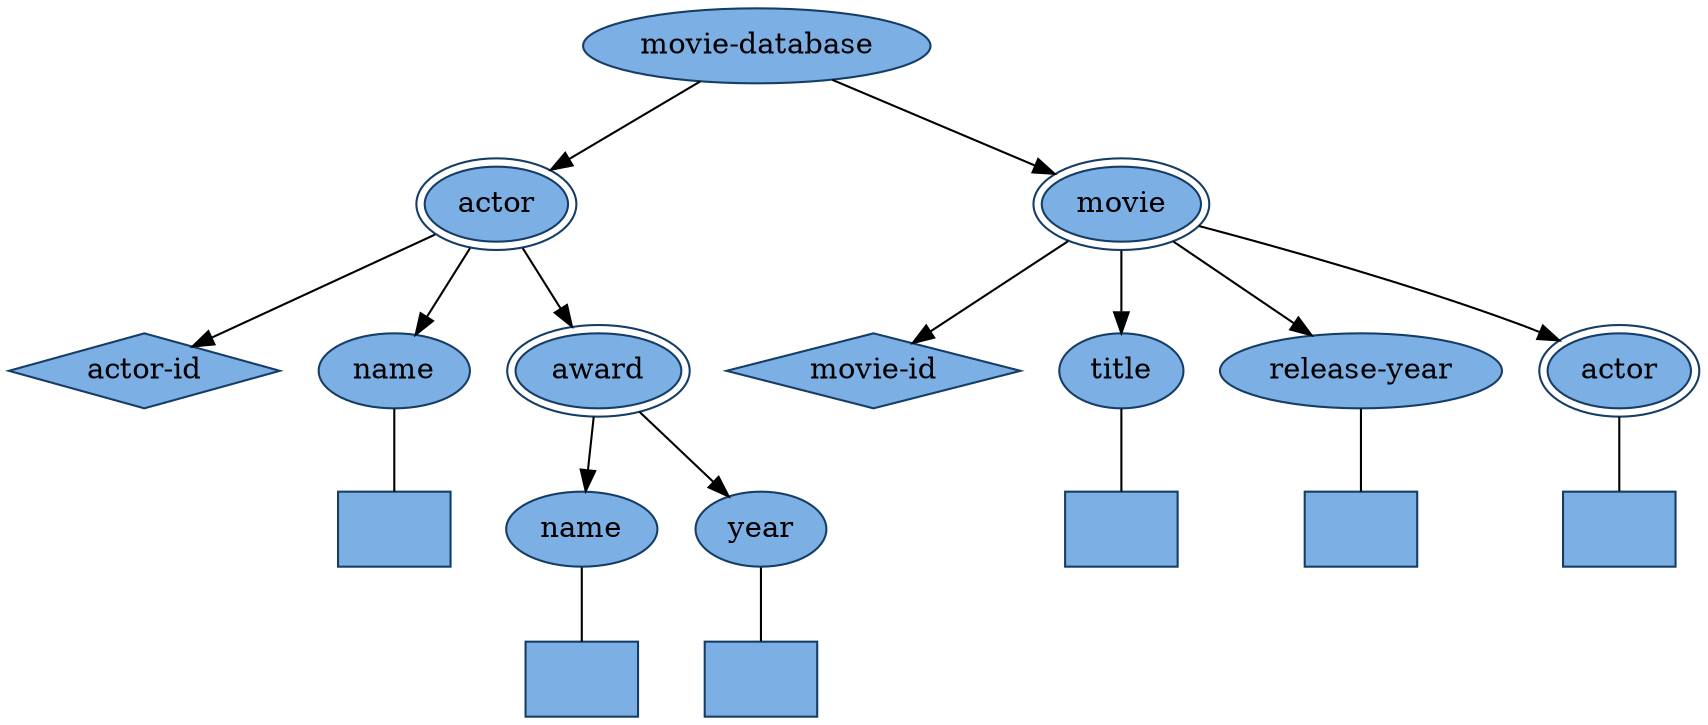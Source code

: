 digraph products {
  node [style=filled, fillcolor="#7cb0e4", color="#153d66"]

  node [shape=ellipse, peripheries=1]; { node[label="movie-database"] movie_database_element; }
  node [shape=ellipse, peripheries=2]; { node[label="actor"] actor_element; }
  node [shape=diamond, peripheries=1]; { node[label="actor-id"] actor_id_attribute; }
  node [shape=ellipse, peripheries=1]; { node[label="name"] actor_name_element; }
  node [shape=box]; { node[label=""]; actor_name_text; }
  node [shape=ellipse, peripheries=2]; { node[label="award"] award_element; }
  node [shape=ellipse, peripheries=1]; { node[label="name"] award_name_element; }
  node [shape=box]; { node[label=""]; award_name_text; }
  node [shape=ellipse, peripheries=1]; { node[label="year"] year_element; }
  node [shape=box]; { node[label=""]; year_text; }
  node [shape=ellipse, peripheries=2]; { node[label="movie"] movie_element; }
  node [shape=diamond, peripheries=1]; { node[label="movie-id"] movie_id_attribute; }
  node [shape=ellipse, peripheries=1]; { node[label="title"] title_element; }
  node [shape=box]; { node[label=""]; title_text; }
  node [shape=ellipse, peripheries=1]; { node[label="release-year"] release_year_element; }
  node [shape=box]; { node[label=""]; release_year_text; }
  node [shape=ellipse, peripheries=2]; { node[label="actor"] movie_actor_element; }
  node [shape=box, peripheries=1]; { node[label=""]; movie_actor_text; }

  edge[arrowhead=normal]; movie_database_element -> actor_element;
  edge[arrowhead=normal]; actor_element -> actor_id_attribute;
  edge[arrowhead=normal]; actor_element -> actor_name_element;
  edge[arrowhead=none]; actor_name_element -> actor_name_text;
  edge[arrowhead=normal]; actor_element -> award_element;
  edge[arrowhead=normal]; award_element -> award_name_element;
  edge[arrowhead=none]; award_name_element -> award_name_text;
  edge[arrowhead=normal]; award_element -> year_element;
  edge[arrowhead=none]; year_element -> year_text;
  edge[arrowhead=normal]; movie_database_element -> movie_element;
  edge[arrowhead=normal]; movie_element -> movie_id_attribute;
  edge[arrowhead=normal]; movie_element -> title_element;
  edge[arrowhead=none]; title_element -> title_text;
  edge[arrowhead=normal]; movie_element -> release_year_element;
  edge[arrowhead=none]; release_year_element -> release_year_text;
  edge[arrowhead=normal]; movie_element -> movie_actor_element;
  edge[arrowhead=none]; movie_actor_element -> movie_actor_text;
}
